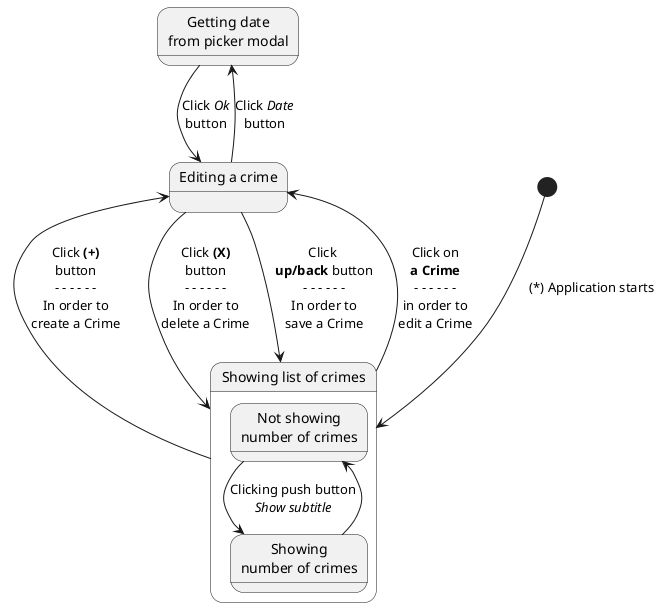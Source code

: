 @startuml

[*] --> ShowingCrimeList: (*) Application starts

ShowingCrimeList -left-> EditingACrime: Click <b>(+)</b>\nbutton\n- - - - - -\nIn order to\ncreate a Crime

EditingACrime --> ShowingCrimeList: Click <b>(X)</b>\nbutton\n- - - - - -\nIn order to\ndelete a Crime

EditingACrime --> ShowingCrimeList: Click \n<b>up/back</b> button\n- - - - - -\nIn order to\nsave a Crime
ShowingCrimeList --> EditingACrime: Click on\n<b>a Crime</b>\n- - - - - -\nin order to\nedit a Crime

EditingACrime -up-> GettingDateFromPickerModal: Click <i>Date</i>\nbutton

GettingDateFromPickerModal -> EditingACrime: Click <i>Ok</i>\nbutton
 
state ShowingCrimeList as "Showing list of crimes"{
      NotShowingNumberOfCrimes --> ShowingNumberOfCrimes: Clicking push button\n<i>Show subtitle</i>
      ShowingNumberOfCrimes --> NotShowingNumberOfCrimes
}

state NotShowingNumberOfCrimes as "Not showing\nnumber of crimes"
state ShowingNumberOfCrimes as "Showing\nnumber of crimes"
state EditingACrime as "Editing a crime"
state GettingDateFromPickerModal as "Getting date\nfrom picker modal"

@enduml
